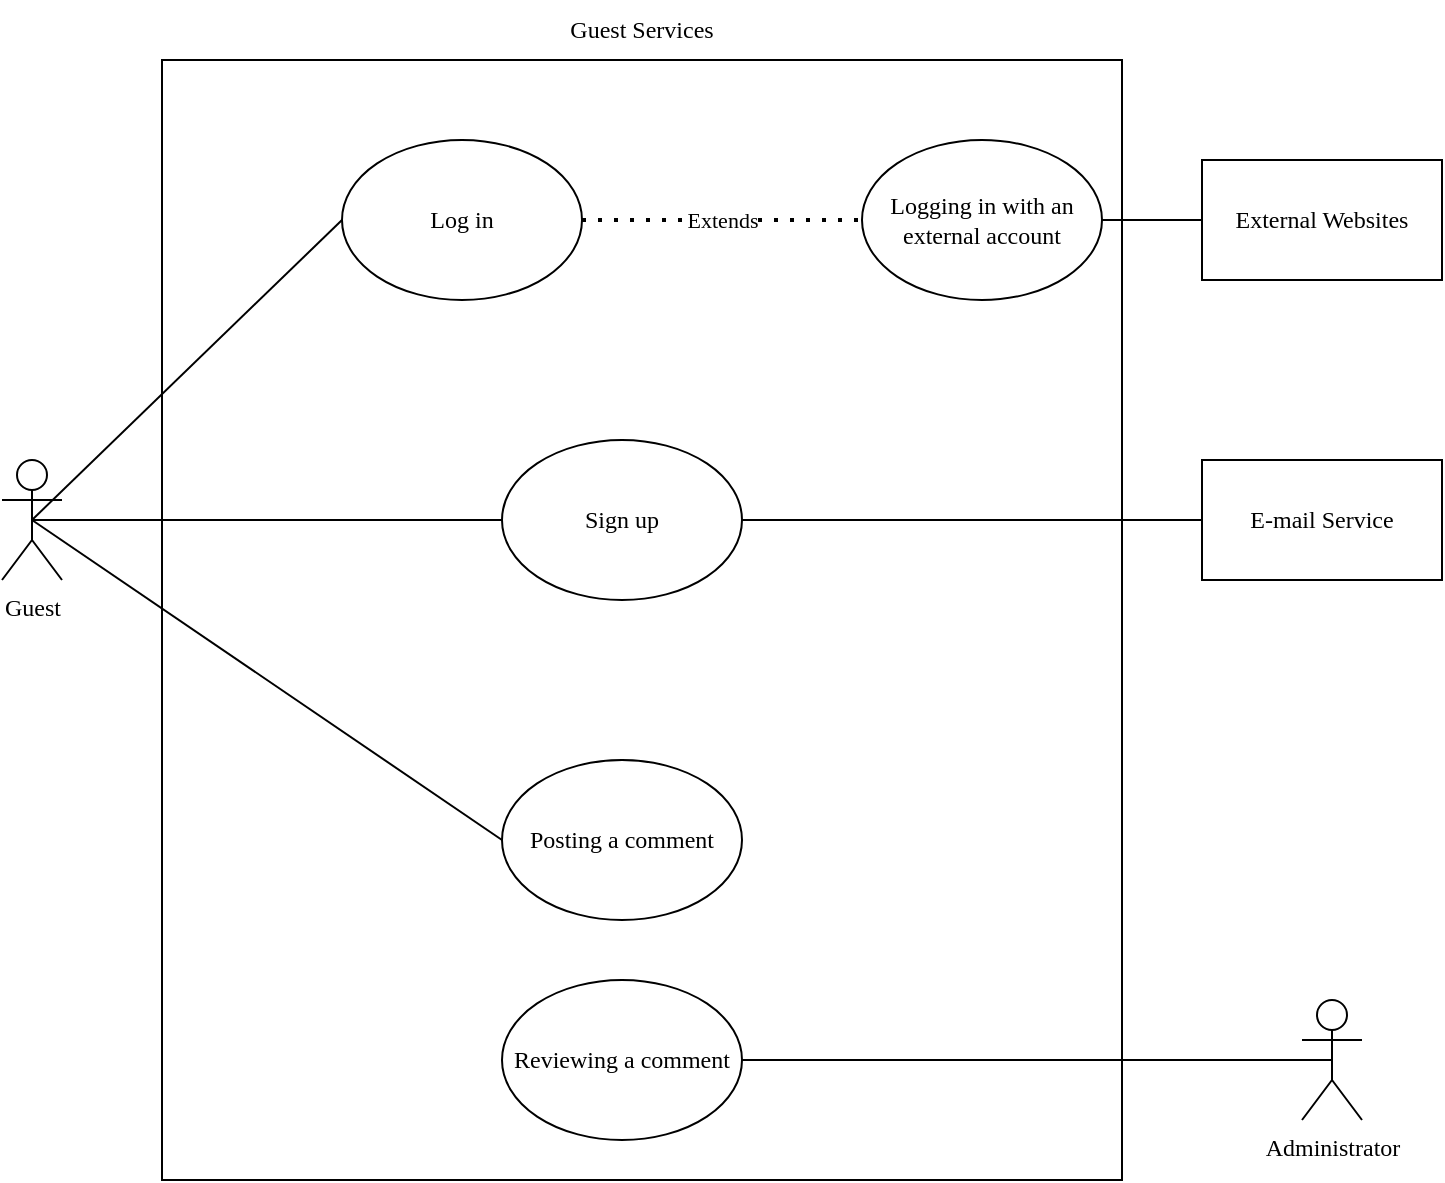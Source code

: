 <mxfile version="20.7.4" type="github">
  <diagram id="AbTQmVC55lPCEFAPiU2C" name="Page-1">
    <mxGraphModel dx="1434" dy="757" grid="1" gridSize="10" guides="1" tooltips="1" connect="1" arrows="1" fold="1" page="1" pageScale="1" pageWidth="850" pageHeight="1100" math="0" shadow="0">
      <root>
        <mxCell id="0" />
        <mxCell id="1" parent="0" />
        <mxCell id="rfZ32k7XFtMw9jHrx5v--1" value="" style="rounded=0;whiteSpace=wrap;html=1;fontFamily=Georgia;" parent="1" vertex="1">
          <mxGeometry x="120" y="80" width="480" height="560" as="geometry" />
        </mxCell>
        <mxCell id="rfZ32k7XFtMw9jHrx5v--2" value="&lt;div&gt;Guest&lt;/div&gt;" style="shape=umlActor;verticalLabelPosition=bottom;verticalAlign=top;html=1;outlineConnect=0;fontFamily=Georgia;" parent="1" vertex="1">
          <mxGeometry x="40" y="280" width="30" height="60" as="geometry" />
        </mxCell>
        <mxCell id="rfZ32k7XFtMw9jHrx5v--4" value="&lt;div&gt;Guest Services&lt;/div&gt;" style="text;html=1;strokeColor=none;fillColor=none;align=center;verticalAlign=middle;whiteSpace=wrap;rounded=0;fontFamily=Georgia;" parent="1" vertex="1">
          <mxGeometry x="300" y="50" width="120" height="30" as="geometry" />
        </mxCell>
        <mxCell id="rfZ32k7XFtMw9jHrx5v--6" value="&lt;div&gt;Administrator&lt;/div&gt;" style="shape=umlActor;verticalLabelPosition=bottom;verticalAlign=top;html=1;outlineConnect=0;fontFamily=Georgia;" parent="1" vertex="1">
          <mxGeometry x="690" y="550" width="30" height="60" as="geometry" />
        </mxCell>
        <mxCell id="rfZ32k7XFtMw9jHrx5v--7" value="&lt;div&gt;Log in&lt;br&gt;&lt;/div&gt;" style="ellipse;whiteSpace=wrap;html=1;fontFamily=Georgia;" parent="1" vertex="1">
          <mxGeometry x="210" y="120" width="120" height="80" as="geometry" />
        </mxCell>
        <mxCell id="rfZ32k7XFtMw9jHrx5v--8" value="Sign up" style="ellipse;whiteSpace=wrap;html=1;fontFamily=Georgia;" parent="1" vertex="1">
          <mxGeometry x="290" y="270" width="120" height="80" as="geometry" />
        </mxCell>
        <mxCell id="rfZ32k7XFtMw9jHrx5v--9" value="Posting a comment" style="ellipse;whiteSpace=wrap;html=1;fontFamily=Georgia;" parent="1" vertex="1">
          <mxGeometry x="290" y="430" width="120" height="80" as="geometry" />
        </mxCell>
        <mxCell id="rfZ32k7XFtMw9jHrx5v--15" value="&lt;div&gt;E-mail Service&lt;/div&gt;" style="rounded=0;whiteSpace=wrap;html=1;fontFamily=Georgia;" parent="1" vertex="1">
          <mxGeometry x="640" y="280" width="120" height="60" as="geometry" />
        </mxCell>
        <mxCell id="rfZ32k7XFtMw9jHrx5v--18" value="Reviewing a comment" style="ellipse;whiteSpace=wrap;html=1;fontFamily=Georgia;" parent="1" vertex="1">
          <mxGeometry x="290" y="540" width="120" height="80" as="geometry" />
        </mxCell>
        <mxCell id="ZPIQd6IKqNILtPh4H4fe-1" value="&lt;div&gt;&lt;font face=&quot;Georgia&quot;&gt;Logging in with an external account&lt;/font&gt;&lt;/div&gt;" style="ellipse;whiteSpace=wrap;html=1;" vertex="1" parent="1">
          <mxGeometry x="470" y="120" width="120" height="80" as="geometry" />
        </mxCell>
        <mxCell id="ZPIQd6IKqNILtPh4H4fe-3" value="Extends" style="endArrow=none;dashed=1;html=1;dashPattern=1 3;strokeWidth=2;rounded=0;fontFamily=Georgia;entryX=0;entryY=0.5;entryDx=0;entryDy=0;exitX=1;exitY=0.5;exitDx=0;exitDy=0;" edge="1" parent="1" source="rfZ32k7XFtMw9jHrx5v--7" target="ZPIQd6IKqNILtPh4H4fe-1">
          <mxGeometry width="50" height="50" relative="1" as="geometry">
            <mxPoint x="400" y="420" as="sourcePoint" />
            <mxPoint x="450" y="370" as="targetPoint" />
          </mxGeometry>
        </mxCell>
        <mxCell id="ZPIQd6IKqNILtPh4H4fe-4" value="" style="endArrow=none;html=1;rounded=0;fontFamily=Georgia;entryX=0;entryY=0.5;entryDx=0;entryDy=0;exitX=1;exitY=0.5;exitDx=0;exitDy=0;" edge="1" parent="1" source="rfZ32k7XFtMw9jHrx5v--8" target="rfZ32k7XFtMw9jHrx5v--15">
          <mxGeometry width="50" height="50" relative="1" as="geometry">
            <mxPoint x="400" y="390" as="sourcePoint" />
            <mxPoint x="450" y="340" as="targetPoint" />
          </mxGeometry>
        </mxCell>
        <mxCell id="ZPIQd6IKqNILtPh4H4fe-5" value="" style="endArrow=none;html=1;rounded=0;fontFamily=Georgia;entryX=0;entryY=0.5;entryDx=0;entryDy=0;exitX=0.5;exitY=0.5;exitDx=0;exitDy=0;exitPerimeter=0;" edge="1" parent="1" source="rfZ32k7XFtMw9jHrx5v--2" target="rfZ32k7XFtMw9jHrx5v--7">
          <mxGeometry width="50" height="50" relative="1" as="geometry">
            <mxPoint x="400" y="390" as="sourcePoint" />
            <mxPoint x="450" y="340" as="targetPoint" />
          </mxGeometry>
        </mxCell>
        <mxCell id="ZPIQd6IKqNILtPh4H4fe-6" value="" style="endArrow=none;html=1;rounded=0;fontFamily=Georgia;entryX=0;entryY=0.5;entryDx=0;entryDy=0;exitX=0.5;exitY=0.5;exitDx=0;exitDy=0;exitPerimeter=0;" edge="1" parent="1" source="rfZ32k7XFtMw9jHrx5v--2" target="rfZ32k7XFtMw9jHrx5v--8">
          <mxGeometry width="50" height="50" relative="1" as="geometry">
            <mxPoint x="400" y="390" as="sourcePoint" />
            <mxPoint x="450" y="340" as="targetPoint" />
          </mxGeometry>
        </mxCell>
        <mxCell id="ZPIQd6IKqNILtPh4H4fe-7" value="" style="endArrow=none;html=1;rounded=0;fontFamily=Georgia;entryX=0.5;entryY=0.5;entryDx=0;entryDy=0;entryPerimeter=0;exitX=0;exitY=0.5;exitDx=0;exitDy=0;" edge="1" parent="1" source="rfZ32k7XFtMw9jHrx5v--9" target="rfZ32k7XFtMw9jHrx5v--2">
          <mxGeometry width="50" height="50" relative="1" as="geometry">
            <mxPoint x="400" y="390" as="sourcePoint" />
            <mxPoint x="450" y="340" as="targetPoint" />
          </mxGeometry>
        </mxCell>
        <mxCell id="ZPIQd6IKqNILtPh4H4fe-8" value="" style="endArrow=none;html=1;rounded=0;fontFamily=Georgia;entryX=0.5;entryY=0.5;entryDx=0;entryDy=0;entryPerimeter=0;exitX=1;exitY=0.5;exitDx=0;exitDy=0;" edge="1" parent="1" source="rfZ32k7XFtMw9jHrx5v--18" target="rfZ32k7XFtMw9jHrx5v--6">
          <mxGeometry width="50" height="50" relative="1" as="geometry">
            <mxPoint x="400" y="390" as="sourcePoint" />
            <mxPoint x="450" y="340" as="targetPoint" />
          </mxGeometry>
        </mxCell>
        <mxCell id="ZPIQd6IKqNILtPh4H4fe-9" value="External Websites" style="rounded=0;whiteSpace=wrap;html=1;fontFamily=Georgia;" vertex="1" parent="1">
          <mxGeometry x="640" y="130" width="120" height="60" as="geometry" />
        </mxCell>
        <mxCell id="ZPIQd6IKqNILtPh4H4fe-10" value="" style="endArrow=none;html=1;rounded=0;fontFamily=Georgia;entryX=0;entryY=0.5;entryDx=0;entryDy=0;exitX=1;exitY=0.5;exitDx=0;exitDy=0;" edge="1" parent="1" source="ZPIQd6IKqNILtPh4H4fe-1" target="ZPIQd6IKqNILtPh4H4fe-9">
          <mxGeometry width="50" height="50" relative="1" as="geometry">
            <mxPoint x="400" y="390" as="sourcePoint" />
            <mxPoint x="450" y="340" as="targetPoint" />
          </mxGeometry>
        </mxCell>
      </root>
    </mxGraphModel>
  </diagram>
</mxfile>
